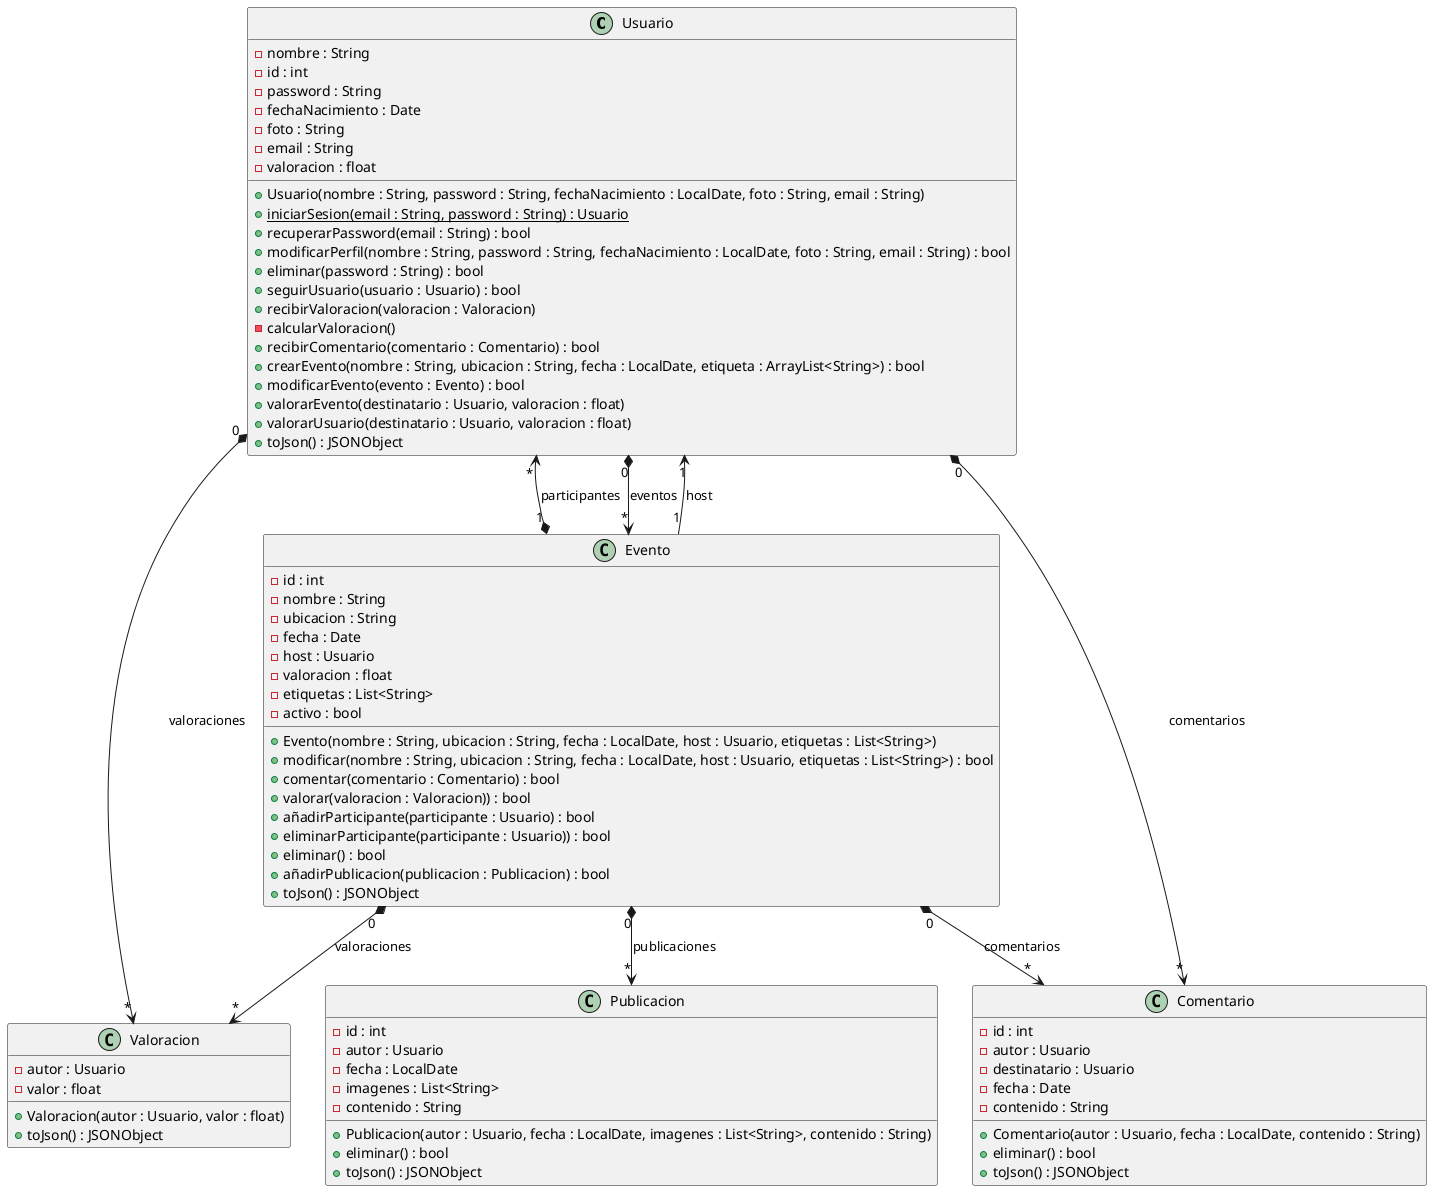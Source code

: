 @startuml
class Usuario {
  - nombre : String
  - id : int
  - password : String
  - fechaNacimiento : Date
  - foto : String
  - email : String
  - valoracion : float
  + Usuario(nombre : String, password : String, fechaNacimiento : LocalDate, foto : String, email : String)
  + {static} iniciarSesion(email : String, password : String) : Usuario
  + recuperarPassword(email : String) : bool
  + modificarPerfil(nombre : String, password : String, fechaNacimiento : LocalDate, foto : String, email : String) : bool
  + eliminar(password : String) : bool
  + seguirUsuario(usuario : Usuario) : bool
  + recibirValoracion(valoracion : Valoracion)
  - calcularValoracion()
  + recibirComentario(comentario : Comentario) : bool
  + crearEvento(nombre : String, ubicacion : String, fecha : LocalDate, etiqueta : ArrayList<String>) : bool
  + modificarEvento(evento : Evento) : bool
  + valorarEvento(destinatario : Usuario, valoracion : float)
  + valorarUsuario(destinatario : Usuario, valoracion : float)
  + toJson() : JSONObject
}

class Evento {
  - id : int
  - nombre : String
  - ubicacion : String
  - fecha : Date
  - host : Usuario
  - valoracion : float
  - etiquetas : List<String>
  - activo : bool
  + Evento(nombre : String, ubicacion : String, fecha : LocalDate, host : Usuario, etiquetas : List<String>)
  + modificar(nombre : String, ubicacion : String, fecha : LocalDate, host : Usuario, etiquetas : List<String>) : bool
  + comentar(comentario : Comentario) : bool
  + valorar(valoracion : Valoracion)) : bool
  + añadirParticipante(participante : Usuario) : bool
  + eliminarParticipante(participante : Usuario)) : bool
  + eliminar() : bool
  + añadirPublicacion(publicacion : Publicacion) : bool
  + toJson() : JSONObject
}

class Publicacion {
  - id : int
  - autor : Usuario
  - fecha : LocalDate
  - imagenes : List<String>
  - contenido : String
  + Publicacion(autor : Usuario, fecha : LocalDate, imagenes : List<String>, contenido : String)
  + eliminar() : bool
  + toJson() : JSONObject
}

class Comentario {
  - id : int
  - autor : Usuario
  - destinatario : Usuario
  - fecha : Date
  - contenido : String
  + Comentario(autor : Usuario, fecha : LocalDate, contenido : String)
  + eliminar() : bool
  + toJson() : JSONObject
}

class Valoracion {
  - autor : Usuario
  - valor : float
  + Valoracion(autor : Usuario, valor : float)
  + toJson() : JSONObject
}

Usuario "0" *--> "*" Evento : eventos
Evento "1" --> "1" Usuario : host
Evento "0" *--> "*" Publicacion : publicaciones
Evento "1" *--> "*" Usuario : participantes
Evento "0" *--> "*" Comentario : comentarios
Usuario "0" *--> "*" Comentario : comentarios
Evento "0" *--> "*" Valoracion : valoraciones
Usuario "0" *--> "*" Valoracion : valoraciones
@enduml